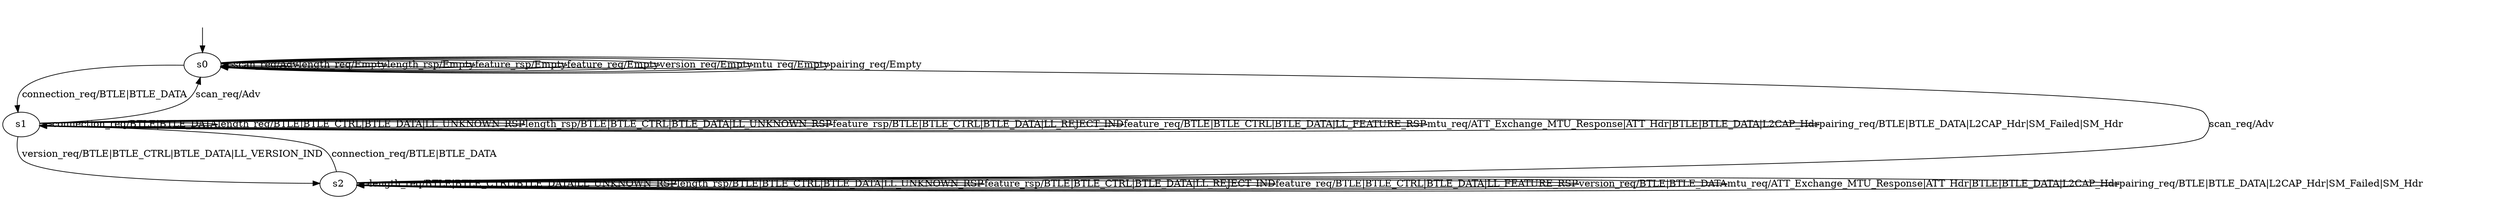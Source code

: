 digraph "cyble-416045-02" {
s0 [label=s0];
s1 [label=s1];
s2 [label=s2];
s0 -> s0  [label="scan_req/Adv"];
s0 -> s1  [label="connection_req/BTLE|BTLE_DATA"];
s0 -> s0  [label="length_req/Empty"];
s0 -> s0  [label="length_rsp/Empty"];
s0 -> s0  [label="feature_rsp/Empty"];
s0 -> s0  [label="feature_req/Empty"];
s0 -> s0  [label="version_req/Empty"];
s0 -> s0  [label="mtu_req/Empty"];
s0 -> s0  [label="pairing_req/Empty"];
s1 -> s0  [label="scan_req/Adv"];
s1 -> s1  [label="connection_req/BTLE|BTLE_DATA"];
s1 -> s1  [label="length_req/BTLE|BTLE_CTRL|BTLE_DATA|LL_UNKNOWN_RSP"];
s1 -> s1  [label="length_rsp/BTLE|BTLE_CTRL|BTLE_DATA|LL_UNKNOWN_RSP"];
s1 -> s1  [label="feature_rsp/BTLE|BTLE_CTRL|BTLE_DATA|LL_REJECT_IND"];
s1 -> s1  [label="feature_req/BTLE|BTLE_CTRL|BTLE_DATA|LL_FEATURE_RSP"];
s1 -> s2  [label="version_req/BTLE|BTLE_CTRL|BTLE_DATA|LL_VERSION_IND"];
s1 -> s1  [label="mtu_req/ATT_Exchange_MTU_Response|ATT_Hdr|BTLE|BTLE_DATA|L2CAP_Hdr"];
s1 -> s1  [label="pairing_req/BTLE|BTLE_DATA|L2CAP_Hdr|SM_Failed|SM_Hdr"];
s2 -> s0  [label="scan_req/Adv"];
s2 -> s1  [label="connection_req/BTLE|BTLE_DATA"];
s2 -> s2  [label="length_req/BTLE|BTLE_CTRL|BTLE_DATA|LL_UNKNOWN_RSP"];
s2 -> s2  [label="length_rsp/BTLE|BTLE_CTRL|BTLE_DATA|LL_UNKNOWN_RSP"];
s2 -> s2  [label="feature_rsp/BTLE|BTLE_CTRL|BTLE_DATA|LL_REJECT_IND"];
s2 -> s2  [label="feature_req/BTLE|BTLE_CTRL|BTLE_DATA|LL_FEATURE_RSP"];
s2 -> s2  [label="version_req/BTLE|BTLE_DATA"];
s2 -> s2  [label="mtu_req/ATT_Exchange_MTU_Response|ATT_Hdr|BTLE|BTLE_DATA|L2CAP_Hdr"];
s2 -> s2  [label="pairing_req/BTLE|BTLE_DATA|L2CAP_Hdr|SM_Failed|SM_Hdr"];
__start0 [label="", shape=none];
__start0 -> s0  [label=""];
}
